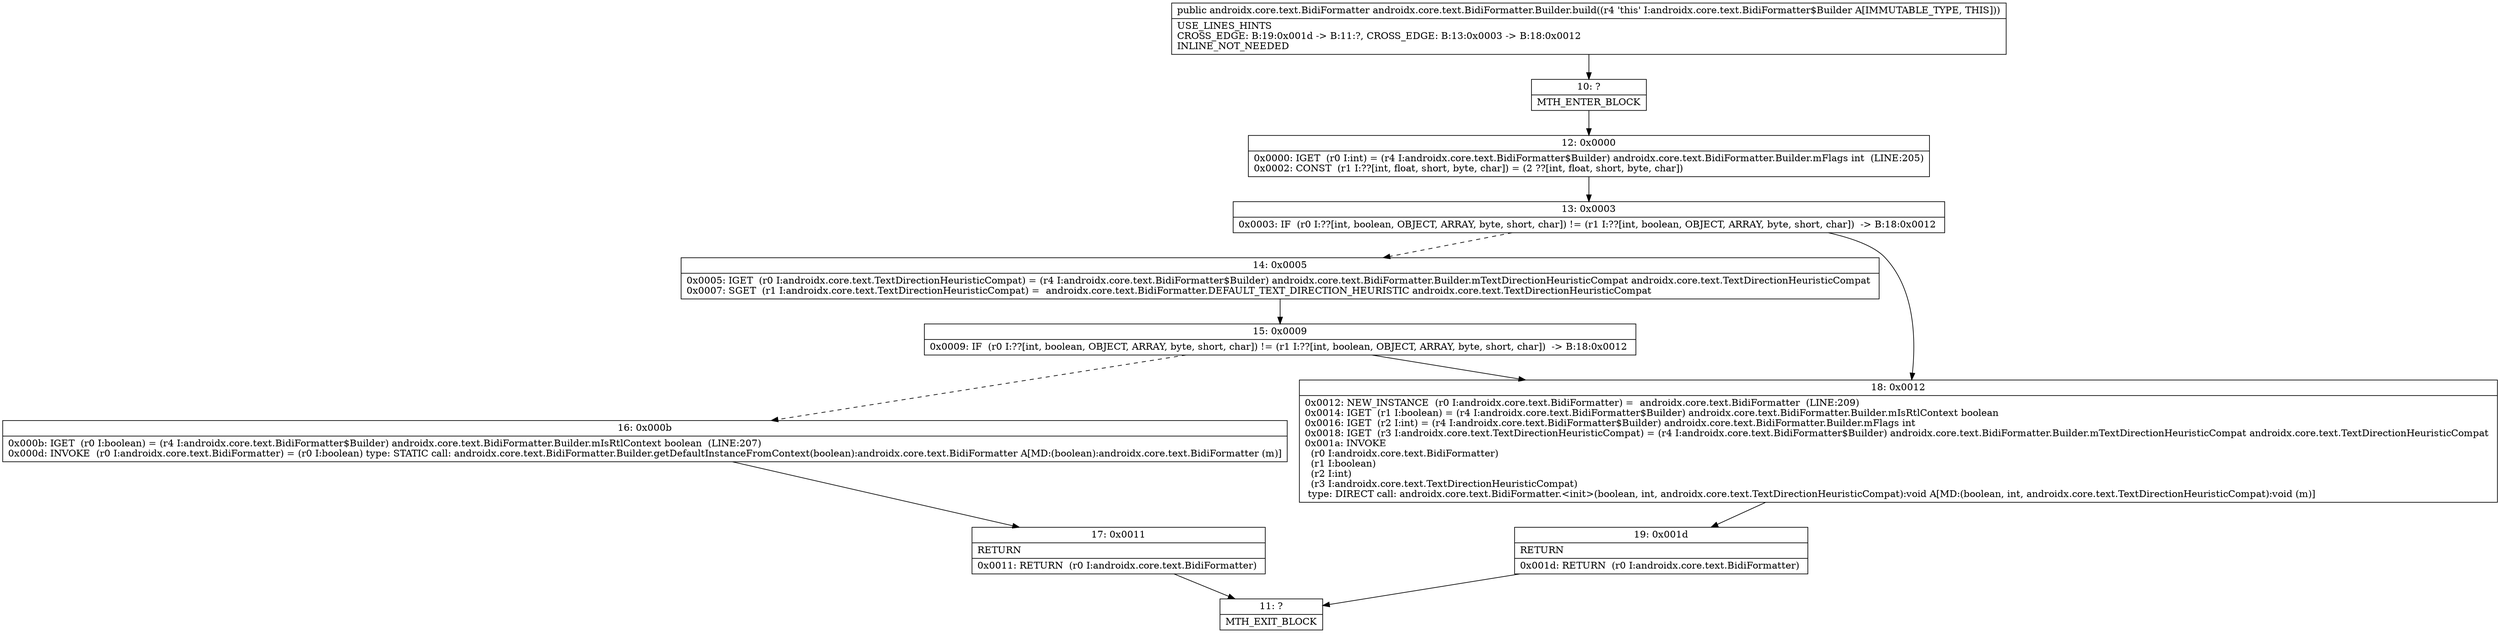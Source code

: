 digraph "CFG forandroidx.core.text.BidiFormatter.Builder.build()Landroidx\/core\/text\/BidiFormatter;" {
Node_10 [shape=record,label="{10\:\ ?|MTH_ENTER_BLOCK\l}"];
Node_12 [shape=record,label="{12\:\ 0x0000|0x0000: IGET  (r0 I:int) = (r4 I:androidx.core.text.BidiFormatter$Builder) androidx.core.text.BidiFormatter.Builder.mFlags int  (LINE:205)\l0x0002: CONST  (r1 I:??[int, float, short, byte, char]) = (2 ??[int, float, short, byte, char]) \l}"];
Node_13 [shape=record,label="{13\:\ 0x0003|0x0003: IF  (r0 I:??[int, boolean, OBJECT, ARRAY, byte, short, char]) != (r1 I:??[int, boolean, OBJECT, ARRAY, byte, short, char])  \-\> B:18:0x0012 \l}"];
Node_14 [shape=record,label="{14\:\ 0x0005|0x0005: IGET  (r0 I:androidx.core.text.TextDirectionHeuristicCompat) = (r4 I:androidx.core.text.BidiFormatter$Builder) androidx.core.text.BidiFormatter.Builder.mTextDirectionHeuristicCompat androidx.core.text.TextDirectionHeuristicCompat \l0x0007: SGET  (r1 I:androidx.core.text.TextDirectionHeuristicCompat) =  androidx.core.text.BidiFormatter.DEFAULT_TEXT_DIRECTION_HEURISTIC androidx.core.text.TextDirectionHeuristicCompat \l}"];
Node_15 [shape=record,label="{15\:\ 0x0009|0x0009: IF  (r0 I:??[int, boolean, OBJECT, ARRAY, byte, short, char]) != (r1 I:??[int, boolean, OBJECT, ARRAY, byte, short, char])  \-\> B:18:0x0012 \l}"];
Node_16 [shape=record,label="{16\:\ 0x000b|0x000b: IGET  (r0 I:boolean) = (r4 I:androidx.core.text.BidiFormatter$Builder) androidx.core.text.BidiFormatter.Builder.mIsRtlContext boolean  (LINE:207)\l0x000d: INVOKE  (r0 I:androidx.core.text.BidiFormatter) = (r0 I:boolean) type: STATIC call: androidx.core.text.BidiFormatter.Builder.getDefaultInstanceFromContext(boolean):androidx.core.text.BidiFormatter A[MD:(boolean):androidx.core.text.BidiFormatter (m)]\l}"];
Node_17 [shape=record,label="{17\:\ 0x0011|RETURN\l|0x0011: RETURN  (r0 I:androidx.core.text.BidiFormatter) \l}"];
Node_11 [shape=record,label="{11\:\ ?|MTH_EXIT_BLOCK\l}"];
Node_18 [shape=record,label="{18\:\ 0x0012|0x0012: NEW_INSTANCE  (r0 I:androidx.core.text.BidiFormatter) =  androidx.core.text.BidiFormatter  (LINE:209)\l0x0014: IGET  (r1 I:boolean) = (r4 I:androidx.core.text.BidiFormatter$Builder) androidx.core.text.BidiFormatter.Builder.mIsRtlContext boolean \l0x0016: IGET  (r2 I:int) = (r4 I:androidx.core.text.BidiFormatter$Builder) androidx.core.text.BidiFormatter.Builder.mFlags int \l0x0018: IGET  (r3 I:androidx.core.text.TextDirectionHeuristicCompat) = (r4 I:androidx.core.text.BidiFormatter$Builder) androidx.core.text.BidiFormatter.Builder.mTextDirectionHeuristicCompat androidx.core.text.TextDirectionHeuristicCompat \l0x001a: INVOKE  \l  (r0 I:androidx.core.text.BidiFormatter)\l  (r1 I:boolean)\l  (r2 I:int)\l  (r3 I:androidx.core.text.TextDirectionHeuristicCompat)\l type: DIRECT call: androidx.core.text.BidiFormatter.\<init\>(boolean, int, androidx.core.text.TextDirectionHeuristicCompat):void A[MD:(boolean, int, androidx.core.text.TextDirectionHeuristicCompat):void (m)]\l}"];
Node_19 [shape=record,label="{19\:\ 0x001d|RETURN\l|0x001d: RETURN  (r0 I:androidx.core.text.BidiFormatter) \l}"];
MethodNode[shape=record,label="{public androidx.core.text.BidiFormatter androidx.core.text.BidiFormatter.Builder.build((r4 'this' I:androidx.core.text.BidiFormatter$Builder A[IMMUTABLE_TYPE, THIS]))  | USE_LINES_HINTS\lCROSS_EDGE: B:19:0x001d \-\> B:11:?, CROSS_EDGE: B:13:0x0003 \-\> B:18:0x0012\lINLINE_NOT_NEEDED\l}"];
MethodNode -> Node_10;Node_10 -> Node_12;
Node_12 -> Node_13;
Node_13 -> Node_14[style=dashed];
Node_13 -> Node_18;
Node_14 -> Node_15;
Node_15 -> Node_16[style=dashed];
Node_15 -> Node_18;
Node_16 -> Node_17;
Node_17 -> Node_11;
Node_18 -> Node_19;
Node_19 -> Node_11;
}

